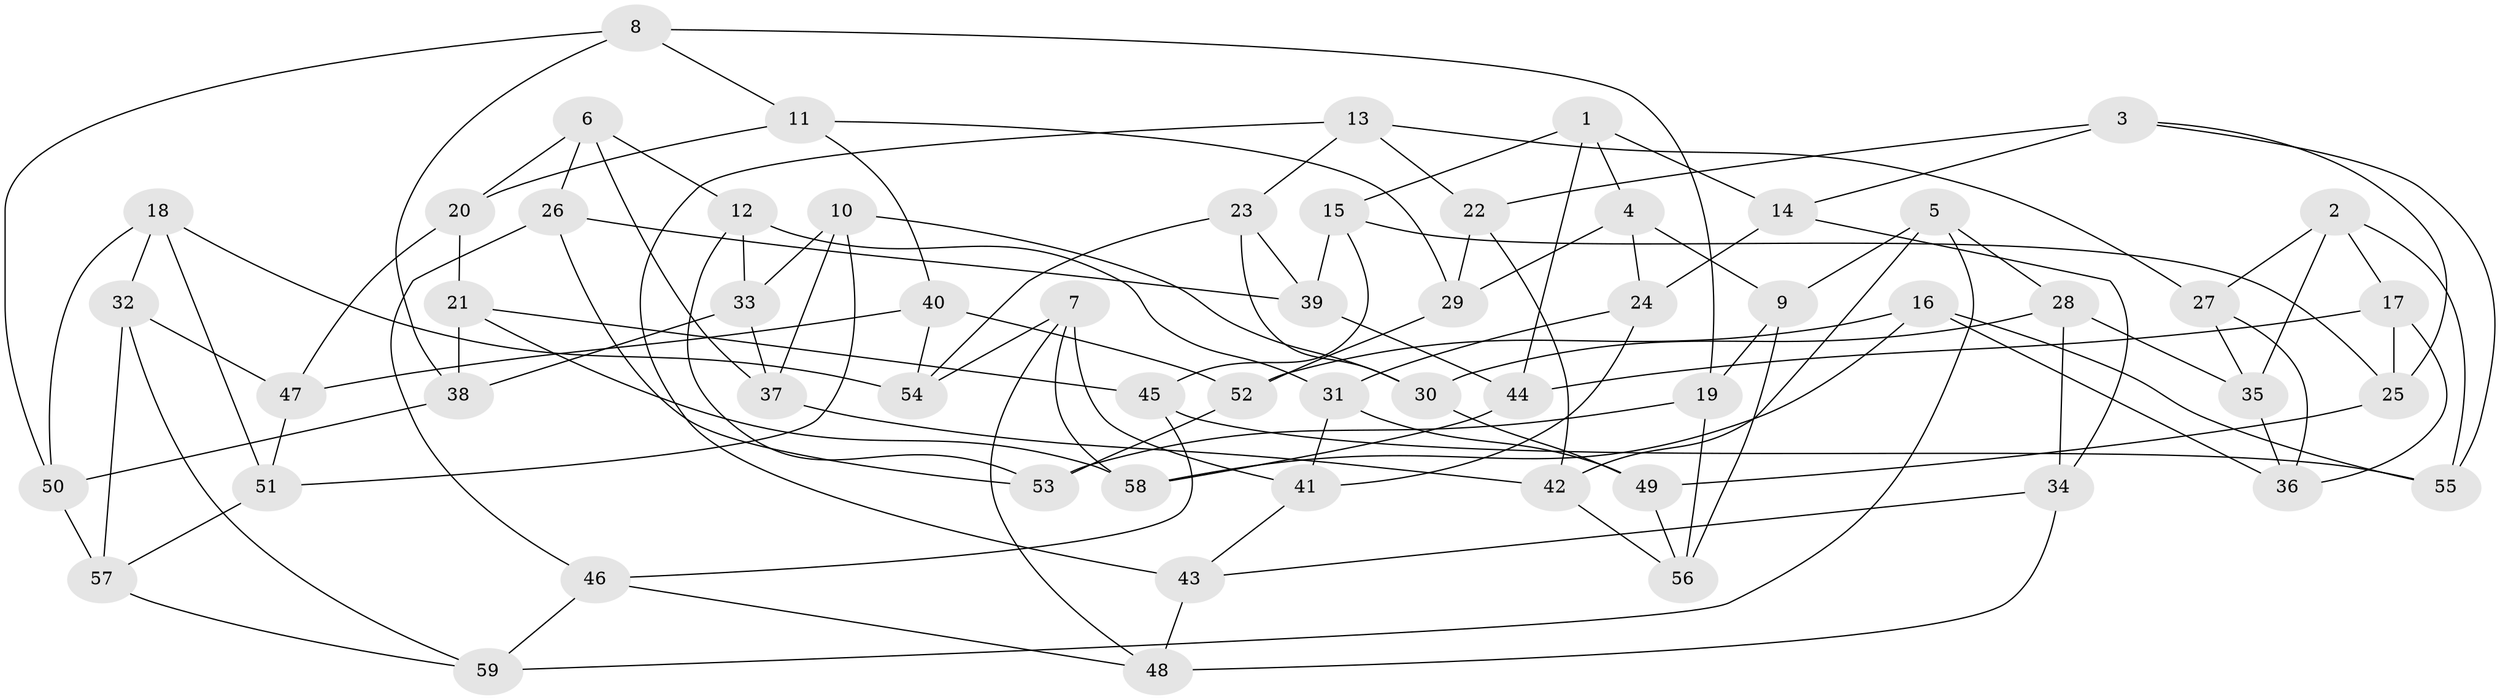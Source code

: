 // coarse degree distribution, {4: 0.2857142857142857, 6: 0.42857142857142855, 5: 0.22857142857142856, 3: 0.05714285714285714}
// Generated by graph-tools (version 1.1) at 2025/42/03/06/25 10:42:22]
// undirected, 59 vertices, 118 edges
graph export_dot {
graph [start="1"]
  node [color=gray90,style=filled];
  1;
  2;
  3;
  4;
  5;
  6;
  7;
  8;
  9;
  10;
  11;
  12;
  13;
  14;
  15;
  16;
  17;
  18;
  19;
  20;
  21;
  22;
  23;
  24;
  25;
  26;
  27;
  28;
  29;
  30;
  31;
  32;
  33;
  34;
  35;
  36;
  37;
  38;
  39;
  40;
  41;
  42;
  43;
  44;
  45;
  46;
  47;
  48;
  49;
  50;
  51;
  52;
  53;
  54;
  55;
  56;
  57;
  58;
  59;
  1 -- 44;
  1 -- 14;
  1 -- 4;
  1 -- 15;
  2 -- 55;
  2 -- 35;
  2 -- 27;
  2 -- 17;
  3 -- 55;
  3 -- 22;
  3 -- 14;
  3 -- 25;
  4 -- 29;
  4 -- 24;
  4 -- 9;
  5 -- 59;
  5 -- 28;
  5 -- 9;
  5 -- 42;
  6 -- 20;
  6 -- 26;
  6 -- 37;
  6 -- 12;
  7 -- 54;
  7 -- 58;
  7 -- 41;
  7 -- 48;
  8 -- 11;
  8 -- 50;
  8 -- 38;
  8 -- 19;
  9 -- 56;
  9 -- 19;
  10 -- 33;
  10 -- 51;
  10 -- 30;
  10 -- 37;
  11 -- 29;
  11 -- 40;
  11 -- 20;
  12 -- 31;
  12 -- 53;
  12 -- 33;
  13 -- 22;
  13 -- 27;
  13 -- 23;
  13 -- 43;
  14 -- 24;
  14 -- 34;
  15 -- 25;
  15 -- 39;
  15 -- 45;
  16 -- 58;
  16 -- 36;
  16 -- 52;
  16 -- 55;
  17 -- 36;
  17 -- 25;
  17 -- 44;
  18 -- 51;
  18 -- 54;
  18 -- 32;
  18 -- 50;
  19 -- 56;
  19 -- 53;
  20 -- 21;
  20 -- 47;
  21 -- 45;
  21 -- 58;
  21 -- 38;
  22 -- 29;
  22 -- 42;
  23 -- 54;
  23 -- 30;
  23 -- 39;
  24 -- 41;
  24 -- 31;
  25 -- 49;
  26 -- 46;
  26 -- 39;
  26 -- 53;
  27 -- 36;
  27 -- 35;
  28 -- 34;
  28 -- 35;
  28 -- 30;
  29 -- 52;
  30 -- 49;
  31 -- 41;
  31 -- 49;
  32 -- 59;
  32 -- 47;
  32 -- 57;
  33 -- 37;
  33 -- 38;
  34 -- 43;
  34 -- 48;
  35 -- 36;
  37 -- 42;
  38 -- 50;
  39 -- 44;
  40 -- 54;
  40 -- 52;
  40 -- 47;
  41 -- 43;
  42 -- 56;
  43 -- 48;
  44 -- 58;
  45 -- 46;
  45 -- 55;
  46 -- 59;
  46 -- 48;
  47 -- 51;
  49 -- 56;
  50 -- 57;
  51 -- 57;
  52 -- 53;
  57 -- 59;
}
